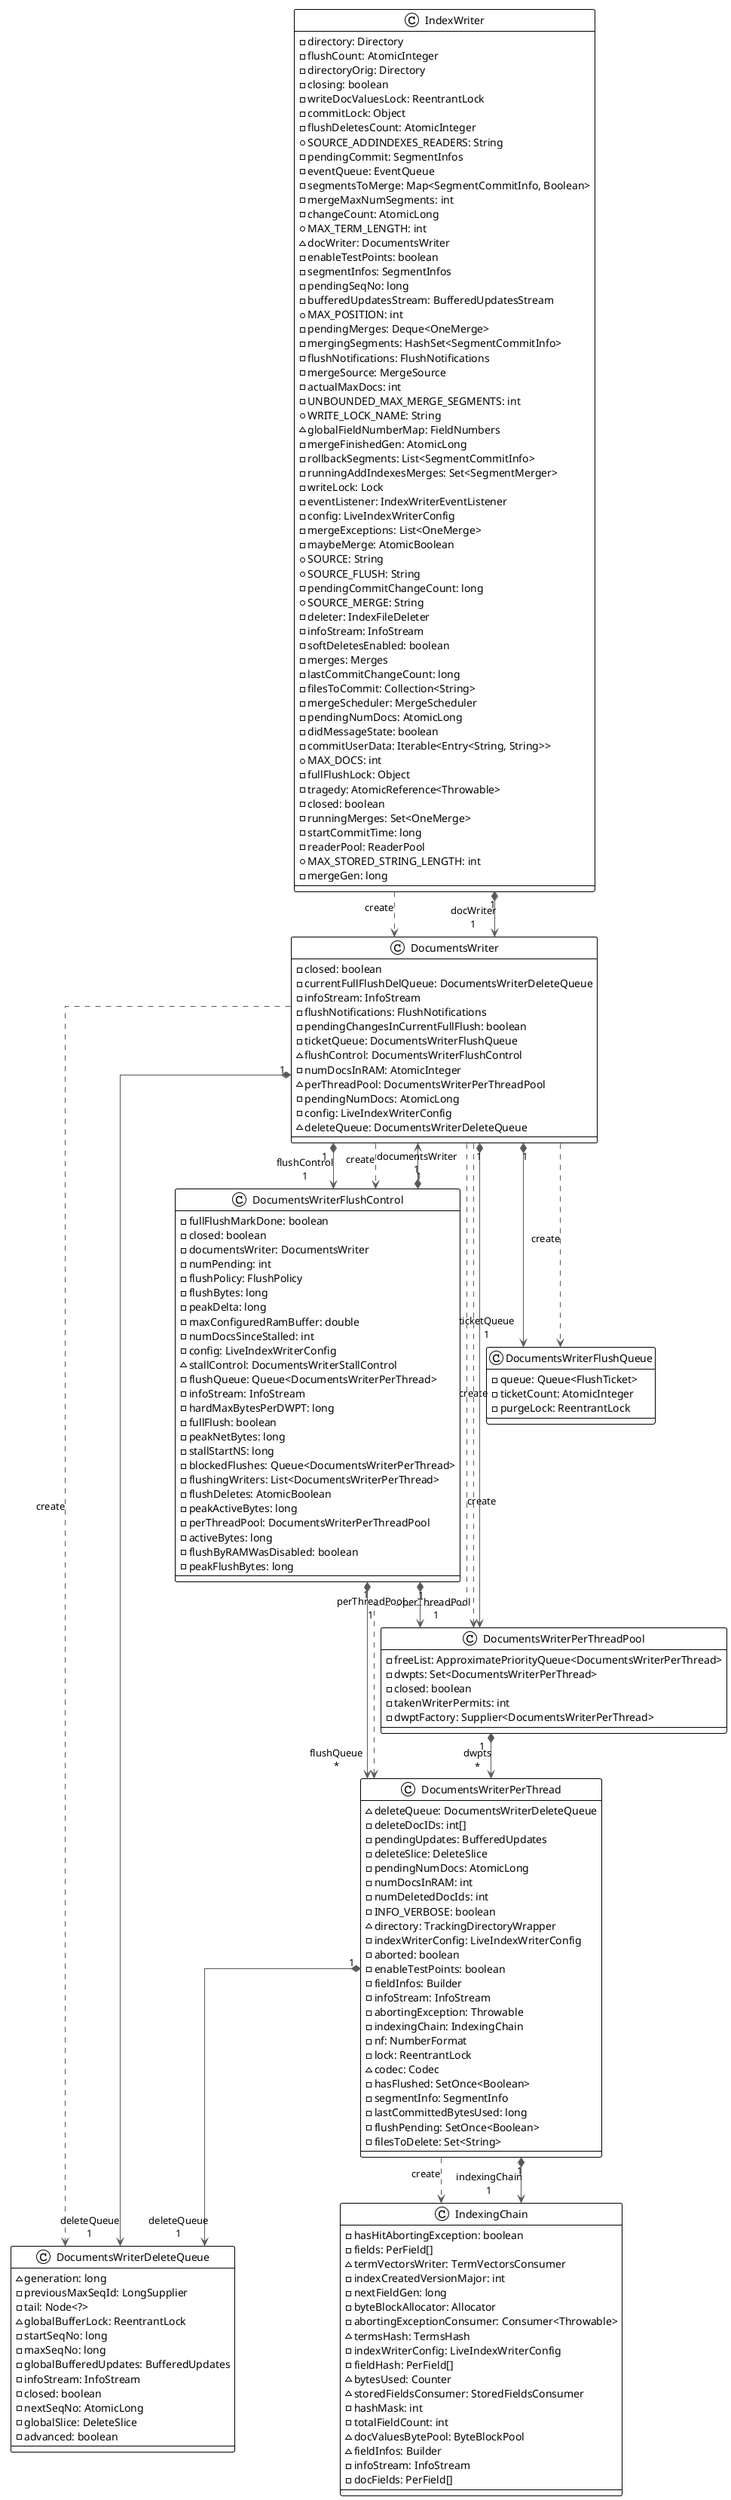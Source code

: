 @startuml

!theme plain
top to bottom direction
skinparam linetype ortho

class DocumentsWriter {
  - closed: boolean
  - currentFullFlushDelQueue: DocumentsWriterDeleteQueue
  - infoStream: InfoStream
  - flushNotifications: FlushNotifications
  - pendingChangesInCurrentFullFlush: boolean
  - ticketQueue: DocumentsWriterFlushQueue
  ~ flushControl: DocumentsWriterFlushControl
  - numDocsInRAM: AtomicInteger
  ~ perThreadPool: DocumentsWriterPerThreadPool
  - pendingNumDocs: AtomicLong
  - config: LiveIndexWriterConfig
  ~ deleteQueue: DocumentsWriterDeleteQueue
}
class DocumentsWriterDeleteQueue {
  ~ generation: long
  - previousMaxSeqId: LongSupplier
  - tail: Node<?>
  ~ globalBufferLock: ReentrantLock
  - startSeqNo: long
  - maxSeqNo: long
  - globalBufferedUpdates: BufferedUpdates
  - infoStream: InfoStream
  - closed: boolean
  - nextSeqNo: AtomicLong
  - globalSlice: DeleteSlice
  - advanced: boolean
}
class DocumentsWriterFlushControl {
  - fullFlushMarkDone: boolean
  - closed: boolean
  - documentsWriter: DocumentsWriter
  - numPending: int
  - flushPolicy: FlushPolicy
  - flushBytes: long
  - peakDelta: long
  - maxConfiguredRamBuffer: double
  - numDocsSinceStalled: int
  - config: LiveIndexWriterConfig
  ~ stallControl: DocumentsWriterStallControl
  - flushQueue: Queue<DocumentsWriterPerThread>
  - infoStream: InfoStream
  - hardMaxBytesPerDWPT: long
  - fullFlush: boolean
  - peakNetBytes: long
  - stallStartNS: long
  - blockedFlushes: Queue<DocumentsWriterPerThread>
  - flushingWriters: List<DocumentsWriterPerThread>
  - flushDeletes: AtomicBoolean
  - peakActiveBytes: long
  - perThreadPool: DocumentsWriterPerThreadPool
  - activeBytes: long
  - flushByRAMWasDisabled: boolean
  - peakFlushBytes: long
}
class DocumentsWriterFlushQueue {
  - queue: Queue<FlushTicket>
  - ticketCount: AtomicInteger
  - purgeLock: ReentrantLock
}
class DocumentsWriterPerThread {
  ~ deleteQueue: DocumentsWriterDeleteQueue
  - deleteDocIDs: int[]
  - pendingUpdates: BufferedUpdates
  - deleteSlice: DeleteSlice
  - pendingNumDocs: AtomicLong
  - numDocsInRAM: int
  - numDeletedDocIds: int
  - INFO_VERBOSE: boolean
  ~ directory: TrackingDirectoryWrapper
  - indexWriterConfig: LiveIndexWriterConfig
  - aborted: boolean
  - enableTestPoints: boolean
  - fieldInfos: Builder
  - infoStream: InfoStream
  - abortingException: Throwable
  - indexingChain: IndexingChain
  - nf: NumberFormat
  - lock: ReentrantLock
  ~ codec: Codec
  - hasFlushed: SetOnce<Boolean>
  - segmentInfo: SegmentInfo
  - lastCommittedBytesUsed: long
  - flushPending: SetOnce<Boolean>
  - filesToDelete: Set<String>
}
class DocumentsWriterPerThreadPool {
  - freeList: ApproximatePriorityQueue<DocumentsWriterPerThread>
  - dwpts: Set<DocumentsWriterPerThread>
  - closed: boolean
  - takenWriterPermits: int
  - dwptFactory: Supplier<DocumentsWriterPerThread>
}
class IndexWriter {
  - directory: Directory
  - flushCount: AtomicInteger
  - directoryOrig: Directory
  - closing: boolean
  - writeDocValuesLock: ReentrantLock
  - commitLock: Object
  - flushDeletesCount: AtomicInteger
  + SOURCE_ADDINDEXES_READERS: String
  - pendingCommit: SegmentInfos
  - eventQueue: EventQueue
  - segmentsToMerge: Map<SegmentCommitInfo, Boolean>
  - mergeMaxNumSegments: int
  - changeCount: AtomicLong
  + MAX_TERM_LENGTH: int
  ~ docWriter: DocumentsWriter
  - enableTestPoints: boolean
  - segmentInfos: SegmentInfos
  - pendingSeqNo: long
  - bufferedUpdatesStream: BufferedUpdatesStream
  + MAX_POSITION: int
  - pendingMerges: Deque<OneMerge>
  - mergingSegments: HashSet<SegmentCommitInfo>
  - flushNotifications: FlushNotifications
  - mergeSource: MergeSource
  - actualMaxDocs: int
  - UNBOUNDED_MAX_MERGE_SEGMENTS: int
  + WRITE_LOCK_NAME: String
  ~ globalFieldNumberMap: FieldNumbers
  - mergeFinishedGen: AtomicLong
  - rollbackSegments: List<SegmentCommitInfo>
  - runningAddIndexesMerges: Set<SegmentMerger>
  - writeLock: Lock
  - eventListener: IndexWriterEventListener
  - config: LiveIndexWriterConfig
  - mergeExceptions: List<OneMerge>
  - maybeMerge: AtomicBoolean
  + SOURCE: String
  + SOURCE_FLUSH: String
  - pendingCommitChangeCount: long
  + SOURCE_MERGE: String
  - deleter: IndexFileDeleter
  - infoStream: InfoStream
  - softDeletesEnabled: boolean
  - merges: Merges
  - lastCommitChangeCount: long
  - filesToCommit: Collection<String>
  - mergeScheduler: MergeScheduler
  - pendingNumDocs: AtomicLong
  - didMessageState: boolean
  - commitUserData: Iterable<Entry<String, String>>
  + MAX_DOCS: int
  - fullFlushLock: Object
  - tragedy: AtomicReference<Throwable>
  - closed: boolean
  - runningMerges: Set<OneMerge>
  - startCommitTime: long
  - readerPool: ReaderPool
  + MAX_STORED_STRING_LENGTH: int
  - mergeGen: long
}
class IndexingChain {
  - hasHitAbortingException: boolean
  - fields: PerField[]
  ~ termVectorsWriter: TermVectorsConsumer
  - indexCreatedVersionMajor: int
  - nextFieldGen: long
  - byteBlockAllocator: Allocator
  - abortingExceptionConsumer: Consumer<Throwable>
  ~ termsHash: TermsHash
  - indexWriterConfig: LiveIndexWriterConfig
  - fieldHash: PerField[]
  ~ bytesUsed: Counter
  ~ storedFieldsConsumer: StoredFieldsConsumer
  - hashMask: int
  - totalFieldCount: int
  ~ docValuesBytePool: ByteBlockPool
  ~ fieldInfos: Builder
  - infoStream: InfoStream
  - docFields: PerField[]
}

DocumentsWriter               -[#595959,dashed]->  DocumentsWriterDeleteQueue   : "«create»"
DocumentsWriter              "1" *-[#595959,plain]-> "deleteQueue\n1" DocumentsWriterDeleteQueue   
DocumentsWriter              "1" *-[#595959,plain]-> "flushControl\n1" DocumentsWriterFlushControl  
DocumentsWriter               -[#595959,dashed]->  DocumentsWriterFlushControl  : "«create»"
DocumentsWriter              "1" *-[#595959,plain]-> "ticketQueue\n1" DocumentsWriterFlushQueue    
DocumentsWriter               -[#595959,dashed]->  DocumentsWriterFlushQueue    : "«create»"
DocumentsWriter               -[#595959,dashed]->  DocumentsWriterPerThread     : "«create»"
DocumentsWriter               -[#595959,dashed]->  DocumentsWriterPerThreadPool : "«create»"
DocumentsWriter              "1" *-[#595959,plain]-> "perThreadPool\n1" DocumentsWriterPerThreadPool 
DocumentsWriterFlushControl  "1" *-[#595959,plain]-> "documentsWriter\n1" DocumentsWriter              
DocumentsWriterFlushControl  "1" *-[#595959,plain]-> "flushQueue\n*" DocumentsWriterPerThread     
DocumentsWriterFlushControl  "1" *-[#595959,plain]-> "perThreadPool\n1" DocumentsWriterPerThreadPool 
DocumentsWriterPerThread     "1" *-[#595959,plain]-> "deleteQueue\n1" DocumentsWriterDeleteQueue   
DocumentsWriterPerThread      -[#595959,dashed]->  IndexingChain                : "«create»"
DocumentsWriterPerThread     "1" *-[#595959,plain]-> "indexingChain\n1" IndexingChain                
DocumentsWriterPerThreadPool "1" *-[#595959,plain]-> "dwpts\n*" DocumentsWriterPerThread     
IndexWriter                   -[#595959,dashed]->  DocumentsWriter              : "«create»"
IndexWriter                  "1" *-[#595959,plain]-> "docWriter\n1" DocumentsWriter              
@enduml
